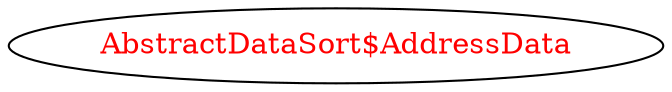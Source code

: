 digraph dependencyGraph {
 concentrate=true;
 ranksep="2.0";
 rankdir="LR"; 
 splines="ortho";
"AbstractDataSort$AddressData" [fontcolor="red"];
}